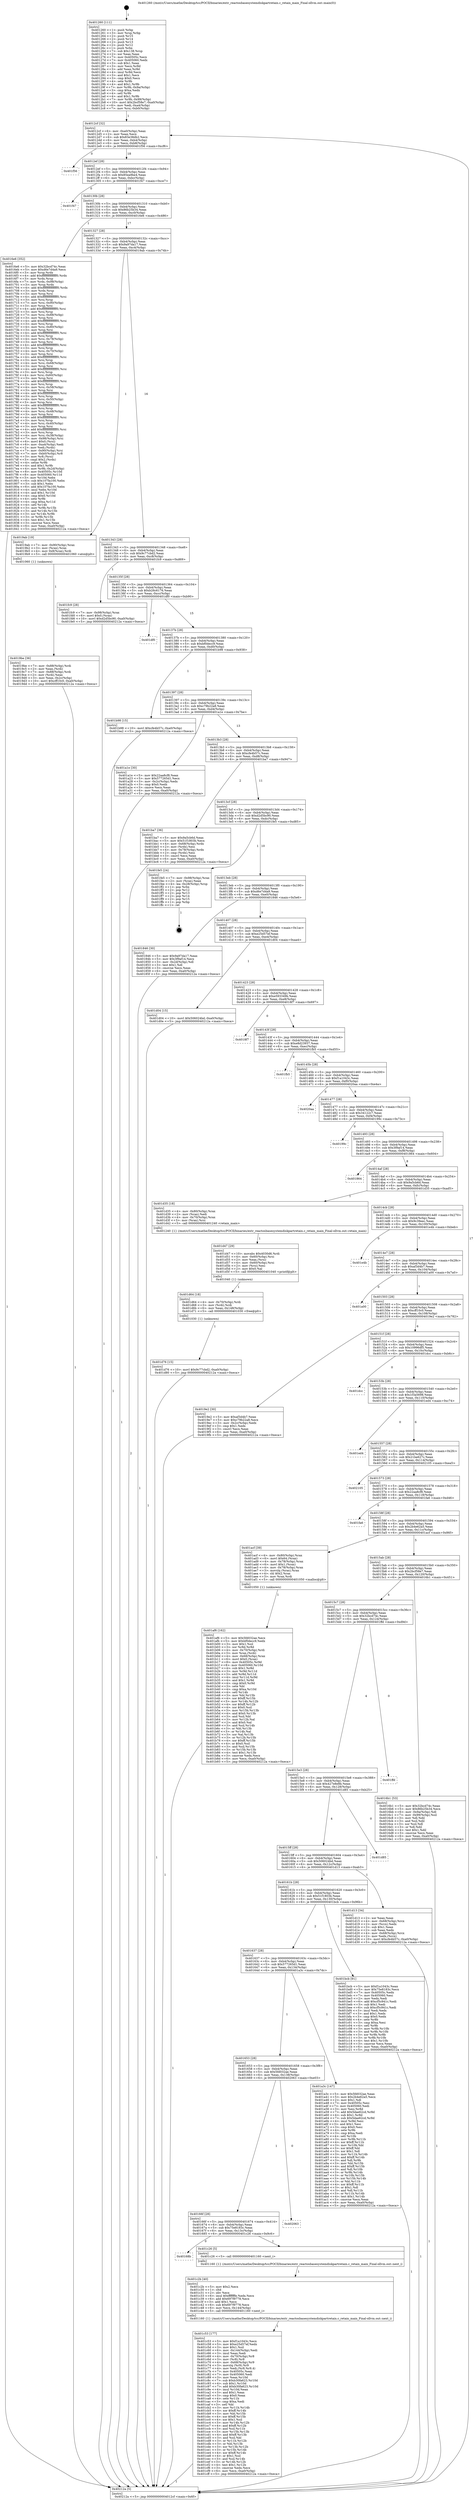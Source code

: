 digraph "0x401260" {
  label = "0x401260 (/mnt/c/Users/mathe/Desktop/tcc/POCII/binaries/extr_reactosbasesystemdiskpartretain.c_retain_main_Final-ollvm.out::main(0))"
  labelloc = "t"
  node[shape=record]

  Entry [label="",width=0.3,height=0.3,shape=circle,fillcolor=black,style=filled]
  "0x4012cf" [label="{
     0x4012cf [32]\l
     | [instrs]\l
     &nbsp;&nbsp;0x4012cf \<+6\>: mov -0xa0(%rbp),%eax\l
     &nbsp;&nbsp;0x4012d5 \<+2\>: mov %eax,%ecx\l
     &nbsp;&nbsp;0x4012d7 \<+6\>: sub $0x83e38db2,%ecx\l
     &nbsp;&nbsp;0x4012dd \<+6\>: mov %eax,-0xb4(%rbp)\l
     &nbsp;&nbsp;0x4012e3 \<+6\>: mov %ecx,-0xb8(%rbp)\l
     &nbsp;&nbsp;0x4012e9 \<+6\>: je 0000000000401f56 \<main+0xcf6\>\l
  }"]
  "0x401f56" [label="{
     0x401f56\l
  }", style=dashed]
  "0x4012ef" [label="{
     0x4012ef [28]\l
     | [instrs]\l
     &nbsp;&nbsp;0x4012ef \<+5\>: jmp 00000000004012f4 \<main+0x94\>\l
     &nbsp;&nbsp;0x4012f4 \<+6\>: mov -0xb4(%rbp),%eax\l
     &nbsp;&nbsp;0x4012fa \<+5\>: sub $0x85ea9be4,%eax\l
     &nbsp;&nbsp;0x4012ff \<+6\>: mov %eax,-0xbc(%rbp)\l
     &nbsp;&nbsp;0x401305 \<+6\>: je 0000000000401f47 \<main+0xce7\>\l
  }"]
  Exit [label="",width=0.3,height=0.3,shape=circle,fillcolor=black,style=filled,peripheries=2]
  "0x401f47" [label="{
     0x401f47\l
  }", style=dashed]
  "0x40130b" [label="{
     0x40130b [28]\l
     | [instrs]\l
     &nbsp;&nbsp;0x40130b \<+5\>: jmp 0000000000401310 \<main+0xb0\>\l
     &nbsp;&nbsp;0x401310 \<+6\>: mov -0xb4(%rbp),%eax\l
     &nbsp;&nbsp;0x401316 \<+5\>: sub $0x86b25b34,%eax\l
     &nbsp;&nbsp;0x40131b \<+6\>: mov %eax,-0xc0(%rbp)\l
     &nbsp;&nbsp;0x401321 \<+6\>: je 00000000004016e6 \<main+0x486\>\l
  }"]
  "0x401d76" [label="{
     0x401d76 [15]\l
     | [instrs]\l
     &nbsp;&nbsp;0x401d76 \<+10\>: movl $0x9c77cbd2,-0xa0(%rbp)\l
     &nbsp;&nbsp;0x401d80 \<+5\>: jmp 000000000040212a \<main+0xeca\>\l
  }"]
  "0x4016e6" [label="{
     0x4016e6 [352]\l
     | [instrs]\l
     &nbsp;&nbsp;0x4016e6 \<+5\>: mov $0x32bcd74c,%eax\l
     &nbsp;&nbsp;0x4016eb \<+5\>: mov $0xd6e7d4a9,%ecx\l
     &nbsp;&nbsp;0x4016f0 \<+3\>: mov %rsp,%rdx\l
     &nbsp;&nbsp;0x4016f3 \<+4\>: add $0xfffffffffffffff0,%rdx\l
     &nbsp;&nbsp;0x4016f7 \<+3\>: mov %rdx,%rsp\l
     &nbsp;&nbsp;0x4016fa \<+7\>: mov %rdx,-0x98(%rbp)\l
     &nbsp;&nbsp;0x401701 \<+3\>: mov %rsp,%rdx\l
     &nbsp;&nbsp;0x401704 \<+4\>: add $0xfffffffffffffff0,%rdx\l
     &nbsp;&nbsp;0x401708 \<+3\>: mov %rdx,%rsp\l
     &nbsp;&nbsp;0x40170b \<+3\>: mov %rsp,%rsi\l
     &nbsp;&nbsp;0x40170e \<+4\>: add $0xfffffffffffffff0,%rsi\l
     &nbsp;&nbsp;0x401712 \<+3\>: mov %rsi,%rsp\l
     &nbsp;&nbsp;0x401715 \<+7\>: mov %rsi,-0x90(%rbp)\l
     &nbsp;&nbsp;0x40171c \<+3\>: mov %rsp,%rsi\l
     &nbsp;&nbsp;0x40171f \<+4\>: add $0xfffffffffffffff0,%rsi\l
     &nbsp;&nbsp;0x401723 \<+3\>: mov %rsi,%rsp\l
     &nbsp;&nbsp;0x401726 \<+7\>: mov %rsi,-0x88(%rbp)\l
     &nbsp;&nbsp;0x40172d \<+3\>: mov %rsp,%rsi\l
     &nbsp;&nbsp;0x401730 \<+4\>: add $0xfffffffffffffff0,%rsi\l
     &nbsp;&nbsp;0x401734 \<+3\>: mov %rsi,%rsp\l
     &nbsp;&nbsp;0x401737 \<+4\>: mov %rsi,-0x80(%rbp)\l
     &nbsp;&nbsp;0x40173b \<+3\>: mov %rsp,%rsi\l
     &nbsp;&nbsp;0x40173e \<+4\>: add $0xfffffffffffffff0,%rsi\l
     &nbsp;&nbsp;0x401742 \<+3\>: mov %rsi,%rsp\l
     &nbsp;&nbsp;0x401745 \<+4\>: mov %rsi,-0x78(%rbp)\l
     &nbsp;&nbsp;0x401749 \<+3\>: mov %rsp,%rsi\l
     &nbsp;&nbsp;0x40174c \<+4\>: add $0xfffffffffffffff0,%rsi\l
     &nbsp;&nbsp;0x401750 \<+3\>: mov %rsi,%rsp\l
     &nbsp;&nbsp;0x401753 \<+4\>: mov %rsi,-0x70(%rbp)\l
     &nbsp;&nbsp;0x401757 \<+3\>: mov %rsp,%rsi\l
     &nbsp;&nbsp;0x40175a \<+4\>: add $0xfffffffffffffff0,%rsi\l
     &nbsp;&nbsp;0x40175e \<+3\>: mov %rsi,%rsp\l
     &nbsp;&nbsp;0x401761 \<+4\>: mov %rsi,-0x68(%rbp)\l
     &nbsp;&nbsp;0x401765 \<+3\>: mov %rsp,%rsi\l
     &nbsp;&nbsp;0x401768 \<+4\>: add $0xfffffffffffffff0,%rsi\l
     &nbsp;&nbsp;0x40176c \<+3\>: mov %rsi,%rsp\l
     &nbsp;&nbsp;0x40176f \<+4\>: mov %rsi,-0x60(%rbp)\l
     &nbsp;&nbsp;0x401773 \<+3\>: mov %rsp,%rsi\l
     &nbsp;&nbsp;0x401776 \<+4\>: add $0xfffffffffffffff0,%rsi\l
     &nbsp;&nbsp;0x40177a \<+3\>: mov %rsi,%rsp\l
     &nbsp;&nbsp;0x40177d \<+4\>: mov %rsi,-0x58(%rbp)\l
     &nbsp;&nbsp;0x401781 \<+3\>: mov %rsp,%rsi\l
     &nbsp;&nbsp;0x401784 \<+4\>: add $0xfffffffffffffff0,%rsi\l
     &nbsp;&nbsp;0x401788 \<+3\>: mov %rsi,%rsp\l
     &nbsp;&nbsp;0x40178b \<+4\>: mov %rsi,-0x50(%rbp)\l
     &nbsp;&nbsp;0x40178f \<+3\>: mov %rsp,%rsi\l
     &nbsp;&nbsp;0x401792 \<+4\>: add $0xfffffffffffffff0,%rsi\l
     &nbsp;&nbsp;0x401796 \<+3\>: mov %rsi,%rsp\l
     &nbsp;&nbsp;0x401799 \<+4\>: mov %rsi,-0x48(%rbp)\l
     &nbsp;&nbsp;0x40179d \<+3\>: mov %rsp,%rsi\l
     &nbsp;&nbsp;0x4017a0 \<+4\>: add $0xfffffffffffffff0,%rsi\l
     &nbsp;&nbsp;0x4017a4 \<+3\>: mov %rsi,%rsp\l
     &nbsp;&nbsp;0x4017a7 \<+4\>: mov %rsi,-0x40(%rbp)\l
     &nbsp;&nbsp;0x4017ab \<+3\>: mov %rsp,%rsi\l
     &nbsp;&nbsp;0x4017ae \<+4\>: add $0xfffffffffffffff0,%rsi\l
     &nbsp;&nbsp;0x4017b2 \<+3\>: mov %rsi,%rsp\l
     &nbsp;&nbsp;0x4017b5 \<+4\>: mov %rsi,-0x38(%rbp)\l
     &nbsp;&nbsp;0x4017b9 \<+7\>: mov -0x98(%rbp),%rsi\l
     &nbsp;&nbsp;0x4017c0 \<+6\>: movl $0x0,(%rsi)\l
     &nbsp;&nbsp;0x4017c6 \<+6\>: mov -0xa4(%rbp),%edi\l
     &nbsp;&nbsp;0x4017cc \<+2\>: mov %edi,(%rdx)\l
     &nbsp;&nbsp;0x4017ce \<+7\>: mov -0x90(%rbp),%rsi\l
     &nbsp;&nbsp;0x4017d5 \<+7\>: mov -0xb0(%rbp),%r8\l
     &nbsp;&nbsp;0x4017dc \<+3\>: mov %r8,(%rsi)\l
     &nbsp;&nbsp;0x4017df \<+3\>: cmpl $0x2,(%rdx)\l
     &nbsp;&nbsp;0x4017e2 \<+4\>: setne %r9b\l
     &nbsp;&nbsp;0x4017e6 \<+4\>: and $0x1,%r9b\l
     &nbsp;&nbsp;0x4017ea \<+4\>: mov %r9b,-0x2d(%rbp)\l
     &nbsp;&nbsp;0x4017ee \<+8\>: mov 0x40505c,%r10d\l
     &nbsp;&nbsp;0x4017f6 \<+8\>: mov 0x405060,%r11d\l
     &nbsp;&nbsp;0x4017fe \<+3\>: mov %r10d,%ebx\l
     &nbsp;&nbsp;0x401801 \<+6\>: sub $0x107fa100,%ebx\l
     &nbsp;&nbsp;0x401807 \<+3\>: sub $0x1,%ebx\l
     &nbsp;&nbsp;0x40180a \<+6\>: add $0x107fa100,%ebx\l
     &nbsp;&nbsp;0x401810 \<+4\>: imul %ebx,%r10d\l
     &nbsp;&nbsp;0x401814 \<+4\>: and $0x1,%r10d\l
     &nbsp;&nbsp;0x401818 \<+4\>: cmp $0x0,%r10d\l
     &nbsp;&nbsp;0x40181c \<+4\>: sete %r9b\l
     &nbsp;&nbsp;0x401820 \<+4\>: cmp $0xa,%r11d\l
     &nbsp;&nbsp;0x401824 \<+4\>: setl %r14b\l
     &nbsp;&nbsp;0x401828 \<+3\>: mov %r9b,%r15b\l
     &nbsp;&nbsp;0x40182b \<+3\>: and %r14b,%r15b\l
     &nbsp;&nbsp;0x40182e \<+3\>: xor %r14b,%r9b\l
     &nbsp;&nbsp;0x401831 \<+3\>: or %r9b,%r15b\l
     &nbsp;&nbsp;0x401834 \<+4\>: test $0x1,%r15b\l
     &nbsp;&nbsp;0x401838 \<+3\>: cmovne %ecx,%eax\l
     &nbsp;&nbsp;0x40183b \<+6\>: mov %eax,-0xa0(%rbp)\l
     &nbsp;&nbsp;0x401841 \<+5\>: jmp 000000000040212a \<main+0xeca\>\l
  }"]
  "0x401327" [label="{
     0x401327 [28]\l
     | [instrs]\l
     &nbsp;&nbsp;0x401327 \<+5\>: jmp 000000000040132c \<main+0xcc\>\l
     &nbsp;&nbsp;0x40132c \<+6\>: mov -0xb4(%rbp),%eax\l
     &nbsp;&nbsp;0x401332 \<+5\>: sub $0x9a97da17,%eax\l
     &nbsp;&nbsp;0x401337 \<+6\>: mov %eax,-0xc4(%rbp)\l
     &nbsp;&nbsp;0x40133d \<+6\>: je 00000000004019ab \<main+0x74b\>\l
  }"]
  "0x401d64" [label="{
     0x401d64 [18]\l
     | [instrs]\l
     &nbsp;&nbsp;0x401d64 \<+4\>: mov -0x70(%rbp),%rdi\l
     &nbsp;&nbsp;0x401d68 \<+3\>: mov (%rdi),%rdi\l
     &nbsp;&nbsp;0x401d6b \<+6\>: mov %eax,-0x148(%rbp)\l
     &nbsp;&nbsp;0x401d71 \<+5\>: call 0000000000401030 \<free@plt\>\l
     | [calls]\l
     &nbsp;&nbsp;0x401030 \{1\} (unknown)\l
  }"]
  "0x4019ab" [label="{
     0x4019ab [19]\l
     | [instrs]\l
     &nbsp;&nbsp;0x4019ab \<+7\>: mov -0x90(%rbp),%rax\l
     &nbsp;&nbsp;0x4019b2 \<+3\>: mov (%rax),%rax\l
     &nbsp;&nbsp;0x4019b5 \<+4\>: mov 0x8(%rax),%rdi\l
     &nbsp;&nbsp;0x4019b9 \<+5\>: call 0000000000401060 \<atoi@plt\>\l
     | [calls]\l
     &nbsp;&nbsp;0x401060 \{1\} (unknown)\l
  }"]
  "0x401343" [label="{
     0x401343 [28]\l
     | [instrs]\l
     &nbsp;&nbsp;0x401343 \<+5\>: jmp 0000000000401348 \<main+0xe8\>\l
     &nbsp;&nbsp;0x401348 \<+6\>: mov -0xb4(%rbp),%eax\l
     &nbsp;&nbsp;0x40134e \<+5\>: sub $0x9c77cbd2,%eax\l
     &nbsp;&nbsp;0x401353 \<+6\>: mov %eax,-0xc8(%rbp)\l
     &nbsp;&nbsp;0x401359 \<+6\>: je 0000000000401fc9 \<main+0xd69\>\l
  }"]
  "0x401d47" [label="{
     0x401d47 [29]\l
     | [instrs]\l
     &nbsp;&nbsp;0x401d47 \<+10\>: movabs $0x4030d6,%rdi\l
     &nbsp;&nbsp;0x401d51 \<+4\>: mov -0x60(%rbp),%rsi\l
     &nbsp;&nbsp;0x401d55 \<+2\>: mov %eax,(%rsi)\l
     &nbsp;&nbsp;0x401d57 \<+4\>: mov -0x60(%rbp),%rsi\l
     &nbsp;&nbsp;0x401d5b \<+2\>: mov (%rsi),%esi\l
     &nbsp;&nbsp;0x401d5d \<+2\>: mov $0x0,%al\l
     &nbsp;&nbsp;0x401d5f \<+5\>: call 0000000000401040 \<printf@plt\>\l
     | [calls]\l
     &nbsp;&nbsp;0x401040 \{1\} (unknown)\l
  }"]
  "0x401fc9" [label="{
     0x401fc9 [28]\l
     | [instrs]\l
     &nbsp;&nbsp;0x401fc9 \<+7\>: mov -0x98(%rbp),%rax\l
     &nbsp;&nbsp;0x401fd0 \<+6\>: movl $0x0,(%rax)\l
     &nbsp;&nbsp;0x401fd6 \<+10\>: movl $0xd2d5bc90,-0xa0(%rbp)\l
     &nbsp;&nbsp;0x401fe0 \<+5\>: jmp 000000000040212a \<main+0xeca\>\l
  }"]
  "0x40135f" [label="{
     0x40135f [28]\l
     | [instrs]\l
     &nbsp;&nbsp;0x40135f \<+5\>: jmp 0000000000401364 \<main+0x104\>\l
     &nbsp;&nbsp;0x401364 \<+6\>: mov -0xb4(%rbp),%eax\l
     &nbsp;&nbsp;0x40136a \<+5\>: sub $0xb26c6176,%eax\l
     &nbsp;&nbsp;0x40136f \<+6\>: mov %eax,-0xcc(%rbp)\l
     &nbsp;&nbsp;0x401375 \<+6\>: je 0000000000401df0 \<main+0xb90\>\l
  }"]
  "0x401c53" [label="{
     0x401c53 [177]\l
     | [instrs]\l
     &nbsp;&nbsp;0x401c53 \<+5\>: mov $0xf1a1043c,%ecx\l
     &nbsp;&nbsp;0x401c58 \<+5\>: mov $0xe25d57ef,%edx\l
     &nbsp;&nbsp;0x401c5d \<+3\>: mov $0x1,%sil\l
     &nbsp;&nbsp;0x401c60 \<+6\>: mov -0x144(%rbp),%edi\l
     &nbsp;&nbsp;0x401c66 \<+3\>: imul %eax,%edi\l
     &nbsp;&nbsp;0x401c69 \<+4\>: mov -0x70(%rbp),%r8\l
     &nbsp;&nbsp;0x401c6d \<+3\>: mov (%r8),%r8\l
     &nbsp;&nbsp;0x401c70 \<+4\>: mov -0x68(%rbp),%r9\l
     &nbsp;&nbsp;0x401c74 \<+3\>: movslq (%r9),%r9\l
     &nbsp;&nbsp;0x401c77 \<+4\>: mov %edi,(%r8,%r9,4)\l
     &nbsp;&nbsp;0x401c7b \<+7\>: mov 0x40505c,%eax\l
     &nbsp;&nbsp;0x401c82 \<+7\>: mov 0x405060,%edi\l
     &nbsp;&nbsp;0x401c89 \<+3\>: mov %eax,%r10d\l
     &nbsp;&nbsp;0x401c8c \<+7\>: sub $0xb30fa623,%r10d\l
     &nbsp;&nbsp;0x401c93 \<+4\>: sub $0x1,%r10d\l
     &nbsp;&nbsp;0x401c97 \<+7\>: add $0xb30fa623,%r10d\l
     &nbsp;&nbsp;0x401c9e \<+4\>: imul %r10d,%eax\l
     &nbsp;&nbsp;0x401ca2 \<+3\>: and $0x1,%eax\l
     &nbsp;&nbsp;0x401ca5 \<+3\>: cmp $0x0,%eax\l
     &nbsp;&nbsp;0x401ca8 \<+4\>: sete %r11b\l
     &nbsp;&nbsp;0x401cac \<+3\>: cmp $0xa,%edi\l
     &nbsp;&nbsp;0x401caf \<+3\>: setl %bl\l
     &nbsp;&nbsp;0x401cb2 \<+3\>: mov %r11b,%r14b\l
     &nbsp;&nbsp;0x401cb5 \<+4\>: xor $0xff,%r14b\l
     &nbsp;&nbsp;0x401cb9 \<+3\>: mov %bl,%r15b\l
     &nbsp;&nbsp;0x401cbc \<+4\>: xor $0xff,%r15b\l
     &nbsp;&nbsp;0x401cc0 \<+4\>: xor $0x1,%sil\l
     &nbsp;&nbsp;0x401cc4 \<+3\>: mov %r14b,%r12b\l
     &nbsp;&nbsp;0x401cc7 \<+4\>: and $0xff,%r12b\l
     &nbsp;&nbsp;0x401ccb \<+3\>: and %sil,%r11b\l
     &nbsp;&nbsp;0x401cce \<+3\>: mov %r15b,%r13b\l
     &nbsp;&nbsp;0x401cd1 \<+4\>: and $0xff,%r13b\l
     &nbsp;&nbsp;0x401cd5 \<+3\>: and %sil,%bl\l
     &nbsp;&nbsp;0x401cd8 \<+3\>: or %r11b,%r12b\l
     &nbsp;&nbsp;0x401cdb \<+3\>: or %bl,%r13b\l
     &nbsp;&nbsp;0x401cde \<+3\>: xor %r13b,%r12b\l
     &nbsp;&nbsp;0x401ce1 \<+3\>: or %r15b,%r14b\l
     &nbsp;&nbsp;0x401ce4 \<+4\>: xor $0xff,%r14b\l
     &nbsp;&nbsp;0x401ce8 \<+4\>: or $0x1,%sil\l
     &nbsp;&nbsp;0x401cec \<+3\>: and %sil,%r14b\l
     &nbsp;&nbsp;0x401cef \<+3\>: or %r14b,%r12b\l
     &nbsp;&nbsp;0x401cf2 \<+4\>: test $0x1,%r12b\l
     &nbsp;&nbsp;0x401cf6 \<+3\>: cmovne %edx,%ecx\l
     &nbsp;&nbsp;0x401cf9 \<+6\>: mov %ecx,-0xa0(%rbp)\l
     &nbsp;&nbsp;0x401cff \<+5\>: jmp 000000000040212a \<main+0xeca\>\l
  }"]
  "0x401df0" [label="{
     0x401df0\l
  }", style=dashed]
  "0x40137b" [label="{
     0x40137b [28]\l
     | [instrs]\l
     &nbsp;&nbsp;0x40137b \<+5\>: jmp 0000000000401380 \<main+0x120\>\l
     &nbsp;&nbsp;0x401380 \<+6\>: mov -0xb4(%rbp),%eax\l
     &nbsp;&nbsp;0x401386 \<+5\>: sub $0xbf0decc9,%eax\l
     &nbsp;&nbsp;0x40138b \<+6\>: mov %eax,-0xd0(%rbp)\l
     &nbsp;&nbsp;0x401391 \<+6\>: je 0000000000401b98 \<main+0x938\>\l
  }"]
  "0x401c2b" [label="{
     0x401c2b [40]\l
     | [instrs]\l
     &nbsp;&nbsp;0x401c2b \<+5\>: mov $0x2,%ecx\l
     &nbsp;&nbsp;0x401c30 \<+1\>: cltd\l
     &nbsp;&nbsp;0x401c31 \<+2\>: idiv %ecx\l
     &nbsp;&nbsp;0x401c33 \<+6\>: imul $0xfffffffe,%edx,%ecx\l
     &nbsp;&nbsp;0x401c39 \<+6\>: add $0x697f9778,%ecx\l
     &nbsp;&nbsp;0x401c3f \<+3\>: add $0x1,%ecx\l
     &nbsp;&nbsp;0x401c42 \<+6\>: sub $0x697f9778,%ecx\l
     &nbsp;&nbsp;0x401c48 \<+6\>: mov %ecx,-0x144(%rbp)\l
     &nbsp;&nbsp;0x401c4e \<+5\>: call 0000000000401160 \<next_i\>\l
     | [calls]\l
     &nbsp;&nbsp;0x401160 \{1\} (/mnt/c/Users/mathe/Desktop/tcc/POCII/binaries/extr_reactosbasesystemdiskpartretain.c_retain_main_Final-ollvm.out::next_i)\l
  }"]
  "0x401b98" [label="{
     0x401b98 [15]\l
     | [instrs]\l
     &nbsp;&nbsp;0x401b98 \<+10\>: movl $0xcfe4b57c,-0xa0(%rbp)\l
     &nbsp;&nbsp;0x401ba2 \<+5\>: jmp 000000000040212a \<main+0xeca\>\l
  }"]
  "0x401397" [label="{
     0x401397 [28]\l
     | [instrs]\l
     &nbsp;&nbsp;0x401397 \<+5\>: jmp 000000000040139c \<main+0x13c\>\l
     &nbsp;&nbsp;0x40139c \<+6\>: mov -0xb4(%rbp),%eax\l
     &nbsp;&nbsp;0x4013a2 \<+5\>: sub $0xc79b22a8,%eax\l
     &nbsp;&nbsp;0x4013a7 \<+6\>: mov %eax,-0xd4(%rbp)\l
     &nbsp;&nbsp;0x4013ad \<+6\>: je 0000000000401a1e \<main+0x7be\>\l
  }"]
  "0x40168b" [label="{
     0x40168b\l
  }", style=dashed]
  "0x401a1e" [label="{
     0x401a1e [30]\l
     | [instrs]\l
     &nbsp;&nbsp;0x401a1e \<+5\>: mov $0x22aa8cf8,%eax\l
     &nbsp;&nbsp;0x401a23 \<+5\>: mov $0x577265d1,%ecx\l
     &nbsp;&nbsp;0x401a28 \<+3\>: mov -0x2c(%rbp),%edx\l
     &nbsp;&nbsp;0x401a2b \<+3\>: cmp $0x0,%edx\l
     &nbsp;&nbsp;0x401a2e \<+3\>: cmove %ecx,%eax\l
     &nbsp;&nbsp;0x401a31 \<+6\>: mov %eax,-0xa0(%rbp)\l
     &nbsp;&nbsp;0x401a37 \<+5\>: jmp 000000000040212a \<main+0xeca\>\l
  }"]
  "0x4013b3" [label="{
     0x4013b3 [28]\l
     | [instrs]\l
     &nbsp;&nbsp;0x4013b3 \<+5\>: jmp 00000000004013b8 \<main+0x158\>\l
     &nbsp;&nbsp;0x4013b8 \<+6\>: mov -0xb4(%rbp),%eax\l
     &nbsp;&nbsp;0x4013be \<+5\>: sub $0xcfe4b57c,%eax\l
     &nbsp;&nbsp;0x4013c3 \<+6\>: mov %eax,-0xd8(%rbp)\l
     &nbsp;&nbsp;0x4013c9 \<+6\>: je 0000000000401ba7 \<main+0x947\>\l
  }"]
  "0x401c26" [label="{
     0x401c26 [5]\l
     | [instrs]\l
     &nbsp;&nbsp;0x401c26 \<+5\>: call 0000000000401160 \<next_i\>\l
     | [calls]\l
     &nbsp;&nbsp;0x401160 \{1\} (/mnt/c/Users/mathe/Desktop/tcc/POCII/binaries/extr_reactosbasesystemdiskpartretain.c_retain_main_Final-ollvm.out::next_i)\l
  }"]
  "0x401ba7" [label="{
     0x401ba7 [36]\l
     | [instrs]\l
     &nbsp;&nbsp;0x401ba7 \<+5\>: mov $0x9a5cb6d,%eax\l
     &nbsp;&nbsp;0x401bac \<+5\>: mov $0x51f1803b,%ecx\l
     &nbsp;&nbsp;0x401bb1 \<+4\>: mov -0x68(%rbp),%rdx\l
     &nbsp;&nbsp;0x401bb5 \<+2\>: mov (%rdx),%esi\l
     &nbsp;&nbsp;0x401bb7 \<+4\>: mov -0x78(%rbp),%rdx\l
     &nbsp;&nbsp;0x401bbb \<+2\>: cmp (%rdx),%esi\l
     &nbsp;&nbsp;0x401bbd \<+3\>: cmovl %ecx,%eax\l
     &nbsp;&nbsp;0x401bc0 \<+6\>: mov %eax,-0xa0(%rbp)\l
     &nbsp;&nbsp;0x401bc6 \<+5\>: jmp 000000000040212a \<main+0xeca\>\l
  }"]
  "0x4013cf" [label="{
     0x4013cf [28]\l
     | [instrs]\l
     &nbsp;&nbsp;0x4013cf \<+5\>: jmp 00000000004013d4 \<main+0x174\>\l
     &nbsp;&nbsp;0x4013d4 \<+6\>: mov -0xb4(%rbp),%eax\l
     &nbsp;&nbsp;0x4013da \<+5\>: sub $0xd2d5bc90,%eax\l
     &nbsp;&nbsp;0x4013df \<+6\>: mov %eax,-0xdc(%rbp)\l
     &nbsp;&nbsp;0x4013e5 \<+6\>: je 0000000000401fe5 \<main+0xd85\>\l
  }"]
  "0x40166f" [label="{
     0x40166f [28]\l
     | [instrs]\l
     &nbsp;&nbsp;0x40166f \<+5\>: jmp 0000000000401674 \<main+0x414\>\l
     &nbsp;&nbsp;0x401674 \<+6\>: mov -0xb4(%rbp),%eax\l
     &nbsp;&nbsp;0x40167a \<+5\>: sub $0x75e8183c,%eax\l
     &nbsp;&nbsp;0x40167f \<+6\>: mov %eax,-0x13c(%rbp)\l
     &nbsp;&nbsp;0x401685 \<+6\>: je 0000000000401c26 \<main+0x9c6\>\l
  }"]
  "0x401fe5" [label="{
     0x401fe5 [24]\l
     | [instrs]\l
     &nbsp;&nbsp;0x401fe5 \<+7\>: mov -0x98(%rbp),%rax\l
     &nbsp;&nbsp;0x401fec \<+2\>: mov (%rax),%eax\l
     &nbsp;&nbsp;0x401fee \<+4\>: lea -0x28(%rbp),%rsp\l
     &nbsp;&nbsp;0x401ff2 \<+1\>: pop %rbx\l
     &nbsp;&nbsp;0x401ff3 \<+2\>: pop %r12\l
     &nbsp;&nbsp;0x401ff5 \<+2\>: pop %r13\l
     &nbsp;&nbsp;0x401ff7 \<+2\>: pop %r14\l
     &nbsp;&nbsp;0x401ff9 \<+2\>: pop %r15\l
     &nbsp;&nbsp;0x401ffb \<+1\>: pop %rbp\l
     &nbsp;&nbsp;0x401ffc \<+1\>: ret\l
  }"]
  "0x4013eb" [label="{
     0x4013eb [28]\l
     | [instrs]\l
     &nbsp;&nbsp;0x4013eb \<+5\>: jmp 00000000004013f0 \<main+0x190\>\l
     &nbsp;&nbsp;0x4013f0 \<+6\>: mov -0xb4(%rbp),%eax\l
     &nbsp;&nbsp;0x4013f6 \<+5\>: sub $0xd6e7d4a9,%eax\l
     &nbsp;&nbsp;0x4013fb \<+6\>: mov %eax,-0xe0(%rbp)\l
     &nbsp;&nbsp;0x401401 \<+6\>: je 0000000000401846 \<main+0x5e6\>\l
  }"]
  "0x402063" [label="{
     0x402063\l
  }", style=dashed]
  "0x401846" [label="{
     0x401846 [30]\l
     | [instrs]\l
     &nbsp;&nbsp;0x401846 \<+5\>: mov $0x9a97da17,%eax\l
     &nbsp;&nbsp;0x40184b \<+5\>: mov $0x3f9af14,%ecx\l
     &nbsp;&nbsp;0x401850 \<+3\>: mov -0x2d(%rbp),%dl\l
     &nbsp;&nbsp;0x401853 \<+3\>: test $0x1,%dl\l
     &nbsp;&nbsp;0x401856 \<+3\>: cmovne %ecx,%eax\l
     &nbsp;&nbsp;0x401859 \<+6\>: mov %eax,-0xa0(%rbp)\l
     &nbsp;&nbsp;0x40185f \<+5\>: jmp 000000000040212a \<main+0xeca\>\l
  }"]
  "0x401407" [label="{
     0x401407 [28]\l
     | [instrs]\l
     &nbsp;&nbsp;0x401407 \<+5\>: jmp 000000000040140c \<main+0x1ac\>\l
     &nbsp;&nbsp;0x40140c \<+6\>: mov -0xb4(%rbp),%eax\l
     &nbsp;&nbsp;0x401412 \<+5\>: sub $0xe25d57ef,%eax\l
     &nbsp;&nbsp;0x401417 \<+6\>: mov %eax,-0xe4(%rbp)\l
     &nbsp;&nbsp;0x40141d \<+6\>: je 0000000000401d04 \<main+0xaa4\>\l
  }"]
  "0x401af6" [label="{
     0x401af6 [162]\l
     | [instrs]\l
     &nbsp;&nbsp;0x401af6 \<+5\>: mov $0x5fd032ae,%ecx\l
     &nbsp;&nbsp;0x401afb \<+5\>: mov $0xbf0decc9,%edx\l
     &nbsp;&nbsp;0x401b00 \<+3\>: mov $0x1,%sil\l
     &nbsp;&nbsp;0x401b03 \<+3\>: xor %r8d,%r8d\l
     &nbsp;&nbsp;0x401b06 \<+4\>: mov -0x70(%rbp),%rdi\l
     &nbsp;&nbsp;0x401b0a \<+3\>: mov %rax,(%rdi)\l
     &nbsp;&nbsp;0x401b0d \<+4\>: mov -0x68(%rbp),%rax\l
     &nbsp;&nbsp;0x401b11 \<+6\>: movl $0x0,(%rax)\l
     &nbsp;&nbsp;0x401b17 \<+8\>: mov 0x40505c,%r9d\l
     &nbsp;&nbsp;0x401b1f \<+8\>: mov 0x405060,%r10d\l
     &nbsp;&nbsp;0x401b27 \<+4\>: sub $0x1,%r8d\l
     &nbsp;&nbsp;0x401b2b \<+3\>: mov %r9d,%r11d\l
     &nbsp;&nbsp;0x401b2e \<+3\>: add %r8d,%r11d\l
     &nbsp;&nbsp;0x401b31 \<+4\>: imul %r11d,%r9d\l
     &nbsp;&nbsp;0x401b35 \<+4\>: and $0x1,%r9d\l
     &nbsp;&nbsp;0x401b39 \<+4\>: cmp $0x0,%r9d\l
     &nbsp;&nbsp;0x401b3d \<+3\>: sete %bl\l
     &nbsp;&nbsp;0x401b40 \<+4\>: cmp $0xa,%r10d\l
     &nbsp;&nbsp;0x401b44 \<+4\>: setl %r14b\l
     &nbsp;&nbsp;0x401b48 \<+3\>: mov %bl,%r15b\l
     &nbsp;&nbsp;0x401b4b \<+4\>: xor $0xff,%r15b\l
     &nbsp;&nbsp;0x401b4f \<+3\>: mov %r14b,%r12b\l
     &nbsp;&nbsp;0x401b52 \<+4\>: xor $0xff,%r12b\l
     &nbsp;&nbsp;0x401b56 \<+4\>: xor $0x0,%sil\l
     &nbsp;&nbsp;0x401b5a \<+3\>: mov %r15b,%r13b\l
     &nbsp;&nbsp;0x401b5d \<+4\>: and $0x0,%r13b\l
     &nbsp;&nbsp;0x401b61 \<+3\>: and %sil,%bl\l
     &nbsp;&nbsp;0x401b64 \<+3\>: mov %r12b,%al\l
     &nbsp;&nbsp;0x401b67 \<+2\>: and $0x0,%al\l
     &nbsp;&nbsp;0x401b69 \<+3\>: and %sil,%r14b\l
     &nbsp;&nbsp;0x401b6c \<+3\>: or %bl,%r13b\l
     &nbsp;&nbsp;0x401b6f \<+3\>: or %r14b,%al\l
     &nbsp;&nbsp;0x401b72 \<+3\>: xor %al,%r13b\l
     &nbsp;&nbsp;0x401b75 \<+3\>: or %r12b,%r15b\l
     &nbsp;&nbsp;0x401b78 \<+4\>: xor $0xff,%r15b\l
     &nbsp;&nbsp;0x401b7c \<+4\>: or $0x0,%sil\l
     &nbsp;&nbsp;0x401b80 \<+3\>: and %sil,%r15b\l
     &nbsp;&nbsp;0x401b83 \<+3\>: or %r15b,%r13b\l
     &nbsp;&nbsp;0x401b86 \<+4\>: test $0x1,%r13b\l
     &nbsp;&nbsp;0x401b8a \<+3\>: cmovne %edx,%ecx\l
     &nbsp;&nbsp;0x401b8d \<+6\>: mov %ecx,-0xa0(%rbp)\l
     &nbsp;&nbsp;0x401b93 \<+5\>: jmp 000000000040212a \<main+0xeca\>\l
  }"]
  "0x401d04" [label="{
     0x401d04 [15]\l
     | [instrs]\l
     &nbsp;&nbsp;0x401d04 \<+10\>: movl $0x506024bd,-0xa0(%rbp)\l
     &nbsp;&nbsp;0x401d0e \<+5\>: jmp 000000000040212a \<main+0xeca\>\l
  }"]
  "0x401423" [label="{
     0x401423 [28]\l
     | [instrs]\l
     &nbsp;&nbsp;0x401423 \<+5\>: jmp 0000000000401428 \<main+0x1c8\>\l
     &nbsp;&nbsp;0x401428 \<+6\>: mov -0xb4(%rbp),%eax\l
     &nbsp;&nbsp;0x40142e \<+5\>: sub $0xe593349b,%eax\l
     &nbsp;&nbsp;0x401433 \<+6\>: mov %eax,-0xe8(%rbp)\l
     &nbsp;&nbsp;0x401439 \<+6\>: je 00000000004018f7 \<main+0x697\>\l
  }"]
  "0x401653" [label="{
     0x401653 [28]\l
     | [instrs]\l
     &nbsp;&nbsp;0x401653 \<+5\>: jmp 0000000000401658 \<main+0x3f8\>\l
     &nbsp;&nbsp;0x401658 \<+6\>: mov -0xb4(%rbp),%eax\l
     &nbsp;&nbsp;0x40165e \<+5\>: sub $0x5fd032ae,%eax\l
     &nbsp;&nbsp;0x401663 \<+6\>: mov %eax,-0x138(%rbp)\l
     &nbsp;&nbsp;0x401669 \<+6\>: je 0000000000402063 \<main+0xe03\>\l
  }"]
  "0x4018f7" [label="{
     0x4018f7\l
  }", style=dashed]
  "0x40143f" [label="{
     0x40143f [28]\l
     | [instrs]\l
     &nbsp;&nbsp;0x40143f \<+5\>: jmp 0000000000401444 \<main+0x1e4\>\l
     &nbsp;&nbsp;0x401444 \<+6\>: mov -0xb4(%rbp),%eax\l
     &nbsp;&nbsp;0x40144a \<+5\>: sub $0xe8d23937,%eax\l
     &nbsp;&nbsp;0x40144f \<+6\>: mov %eax,-0xec(%rbp)\l
     &nbsp;&nbsp;0x401455 \<+6\>: je 0000000000401fb5 \<main+0xd55\>\l
  }"]
  "0x401a3c" [label="{
     0x401a3c [147]\l
     | [instrs]\l
     &nbsp;&nbsp;0x401a3c \<+5\>: mov $0x5fd032ae,%eax\l
     &nbsp;&nbsp;0x401a41 \<+5\>: mov $0x2b4e62a5,%ecx\l
     &nbsp;&nbsp;0x401a46 \<+2\>: mov $0x1,%dl\l
     &nbsp;&nbsp;0x401a48 \<+7\>: mov 0x40505c,%esi\l
     &nbsp;&nbsp;0x401a4f \<+7\>: mov 0x405060,%edi\l
     &nbsp;&nbsp;0x401a56 \<+3\>: mov %esi,%r8d\l
     &nbsp;&nbsp;0x401a59 \<+7\>: add $0x5dae62cd,%r8d\l
     &nbsp;&nbsp;0x401a60 \<+4\>: sub $0x1,%r8d\l
     &nbsp;&nbsp;0x401a64 \<+7\>: sub $0x5dae62cd,%r8d\l
     &nbsp;&nbsp;0x401a6b \<+4\>: imul %r8d,%esi\l
     &nbsp;&nbsp;0x401a6f \<+3\>: and $0x1,%esi\l
     &nbsp;&nbsp;0x401a72 \<+3\>: cmp $0x0,%esi\l
     &nbsp;&nbsp;0x401a75 \<+4\>: sete %r9b\l
     &nbsp;&nbsp;0x401a79 \<+3\>: cmp $0xa,%edi\l
     &nbsp;&nbsp;0x401a7c \<+4\>: setl %r10b\l
     &nbsp;&nbsp;0x401a80 \<+3\>: mov %r9b,%r11b\l
     &nbsp;&nbsp;0x401a83 \<+4\>: xor $0xff,%r11b\l
     &nbsp;&nbsp;0x401a87 \<+3\>: mov %r10b,%bl\l
     &nbsp;&nbsp;0x401a8a \<+3\>: xor $0xff,%bl\l
     &nbsp;&nbsp;0x401a8d \<+3\>: xor $0x1,%dl\l
     &nbsp;&nbsp;0x401a90 \<+3\>: mov %r11b,%r14b\l
     &nbsp;&nbsp;0x401a93 \<+4\>: and $0xff,%r14b\l
     &nbsp;&nbsp;0x401a97 \<+3\>: and %dl,%r9b\l
     &nbsp;&nbsp;0x401a9a \<+3\>: mov %bl,%r15b\l
     &nbsp;&nbsp;0x401a9d \<+4\>: and $0xff,%r15b\l
     &nbsp;&nbsp;0x401aa1 \<+3\>: and %dl,%r10b\l
     &nbsp;&nbsp;0x401aa4 \<+3\>: or %r9b,%r14b\l
     &nbsp;&nbsp;0x401aa7 \<+3\>: or %r10b,%r15b\l
     &nbsp;&nbsp;0x401aaa \<+3\>: xor %r15b,%r14b\l
     &nbsp;&nbsp;0x401aad \<+3\>: or %bl,%r11b\l
     &nbsp;&nbsp;0x401ab0 \<+4\>: xor $0xff,%r11b\l
     &nbsp;&nbsp;0x401ab4 \<+3\>: or $0x1,%dl\l
     &nbsp;&nbsp;0x401ab7 \<+3\>: and %dl,%r11b\l
     &nbsp;&nbsp;0x401aba \<+3\>: or %r11b,%r14b\l
     &nbsp;&nbsp;0x401abd \<+4\>: test $0x1,%r14b\l
     &nbsp;&nbsp;0x401ac1 \<+3\>: cmovne %ecx,%eax\l
     &nbsp;&nbsp;0x401ac4 \<+6\>: mov %eax,-0xa0(%rbp)\l
     &nbsp;&nbsp;0x401aca \<+5\>: jmp 000000000040212a \<main+0xeca\>\l
  }"]
  "0x401fb5" [label="{
     0x401fb5\l
  }", style=dashed]
  "0x40145b" [label="{
     0x40145b [28]\l
     | [instrs]\l
     &nbsp;&nbsp;0x40145b \<+5\>: jmp 0000000000401460 \<main+0x200\>\l
     &nbsp;&nbsp;0x401460 \<+6\>: mov -0xb4(%rbp),%eax\l
     &nbsp;&nbsp;0x401466 \<+5\>: sub $0xf1a1043c,%eax\l
     &nbsp;&nbsp;0x40146b \<+6\>: mov %eax,-0xf0(%rbp)\l
     &nbsp;&nbsp;0x401471 \<+6\>: je 00000000004020aa \<main+0xe4a\>\l
  }"]
  "0x401637" [label="{
     0x401637 [28]\l
     | [instrs]\l
     &nbsp;&nbsp;0x401637 \<+5\>: jmp 000000000040163c \<main+0x3dc\>\l
     &nbsp;&nbsp;0x40163c \<+6\>: mov -0xb4(%rbp),%eax\l
     &nbsp;&nbsp;0x401642 \<+5\>: sub $0x577265d1,%eax\l
     &nbsp;&nbsp;0x401647 \<+6\>: mov %eax,-0x134(%rbp)\l
     &nbsp;&nbsp;0x40164d \<+6\>: je 0000000000401a3c \<main+0x7dc\>\l
  }"]
  "0x4020aa" [label="{
     0x4020aa\l
  }", style=dashed]
  "0x401477" [label="{
     0x401477 [28]\l
     | [instrs]\l
     &nbsp;&nbsp;0x401477 \<+5\>: jmp 000000000040147c \<main+0x21c\>\l
     &nbsp;&nbsp;0x40147c \<+6\>: mov -0xb4(%rbp),%eax\l
     &nbsp;&nbsp;0x401482 \<+5\>: sub $0x34122c7,%eax\l
     &nbsp;&nbsp;0x401487 \<+6\>: mov %eax,-0xf4(%rbp)\l
     &nbsp;&nbsp;0x40148d \<+6\>: je 000000000040199c \<main+0x73c\>\l
  }"]
  "0x401bcb" [label="{
     0x401bcb [91]\l
     | [instrs]\l
     &nbsp;&nbsp;0x401bcb \<+5\>: mov $0xf1a1043c,%eax\l
     &nbsp;&nbsp;0x401bd0 \<+5\>: mov $0x75e8183c,%ecx\l
     &nbsp;&nbsp;0x401bd5 \<+7\>: mov 0x40505c,%edx\l
     &nbsp;&nbsp;0x401bdc \<+7\>: mov 0x405060,%esi\l
     &nbsp;&nbsp;0x401be3 \<+2\>: mov %edx,%edi\l
     &nbsp;&nbsp;0x401be5 \<+6\>: add $0xcf5c941c,%edi\l
     &nbsp;&nbsp;0x401beb \<+3\>: sub $0x1,%edi\l
     &nbsp;&nbsp;0x401bee \<+6\>: sub $0xcf5c941c,%edi\l
     &nbsp;&nbsp;0x401bf4 \<+3\>: imul %edi,%edx\l
     &nbsp;&nbsp;0x401bf7 \<+3\>: and $0x1,%edx\l
     &nbsp;&nbsp;0x401bfa \<+3\>: cmp $0x0,%edx\l
     &nbsp;&nbsp;0x401bfd \<+4\>: sete %r8b\l
     &nbsp;&nbsp;0x401c01 \<+3\>: cmp $0xa,%esi\l
     &nbsp;&nbsp;0x401c04 \<+4\>: setl %r9b\l
     &nbsp;&nbsp;0x401c08 \<+3\>: mov %r8b,%r10b\l
     &nbsp;&nbsp;0x401c0b \<+3\>: and %r9b,%r10b\l
     &nbsp;&nbsp;0x401c0e \<+3\>: xor %r9b,%r8b\l
     &nbsp;&nbsp;0x401c11 \<+3\>: or %r8b,%r10b\l
     &nbsp;&nbsp;0x401c14 \<+4\>: test $0x1,%r10b\l
     &nbsp;&nbsp;0x401c18 \<+3\>: cmovne %ecx,%eax\l
     &nbsp;&nbsp;0x401c1b \<+6\>: mov %eax,-0xa0(%rbp)\l
     &nbsp;&nbsp;0x401c21 \<+5\>: jmp 000000000040212a \<main+0xeca\>\l
  }"]
  "0x40199c" [label="{
     0x40199c\l
  }", style=dashed]
  "0x401493" [label="{
     0x401493 [28]\l
     | [instrs]\l
     &nbsp;&nbsp;0x401493 \<+5\>: jmp 0000000000401498 \<main+0x238\>\l
     &nbsp;&nbsp;0x401498 \<+6\>: mov -0xb4(%rbp),%eax\l
     &nbsp;&nbsp;0x40149e \<+5\>: sub $0x3f9af14,%eax\l
     &nbsp;&nbsp;0x4014a3 \<+6\>: mov %eax,-0xf8(%rbp)\l
     &nbsp;&nbsp;0x4014a9 \<+6\>: je 0000000000401864 \<main+0x604\>\l
  }"]
  "0x40161b" [label="{
     0x40161b [28]\l
     | [instrs]\l
     &nbsp;&nbsp;0x40161b \<+5\>: jmp 0000000000401620 \<main+0x3c0\>\l
     &nbsp;&nbsp;0x401620 \<+6\>: mov -0xb4(%rbp),%eax\l
     &nbsp;&nbsp;0x401626 \<+5\>: sub $0x51f1803b,%eax\l
     &nbsp;&nbsp;0x40162b \<+6\>: mov %eax,-0x130(%rbp)\l
     &nbsp;&nbsp;0x401631 \<+6\>: je 0000000000401bcb \<main+0x96b\>\l
  }"]
  "0x401864" [label="{
     0x401864\l
  }", style=dashed]
  "0x4014af" [label="{
     0x4014af [28]\l
     | [instrs]\l
     &nbsp;&nbsp;0x4014af \<+5\>: jmp 00000000004014b4 \<main+0x254\>\l
     &nbsp;&nbsp;0x4014b4 \<+6\>: mov -0xb4(%rbp),%eax\l
     &nbsp;&nbsp;0x4014ba \<+5\>: sub $0x9a5cb6d,%eax\l
     &nbsp;&nbsp;0x4014bf \<+6\>: mov %eax,-0xfc(%rbp)\l
     &nbsp;&nbsp;0x4014c5 \<+6\>: je 0000000000401d35 \<main+0xad5\>\l
  }"]
  "0x401d13" [label="{
     0x401d13 [34]\l
     | [instrs]\l
     &nbsp;&nbsp;0x401d13 \<+2\>: xor %eax,%eax\l
     &nbsp;&nbsp;0x401d15 \<+4\>: mov -0x68(%rbp),%rcx\l
     &nbsp;&nbsp;0x401d19 \<+2\>: mov (%rcx),%edx\l
     &nbsp;&nbsp;0x401d1b \<+3\>: sub $0x1,%eax\l
     &nbsp;&nbsp;0x401d1e \<+2\>: sub %eax,%edx\l
     &nbsp;&nbsp;0x401d20 \<+4\>: mov -0x68(%rbp),%rcx\l
     &nbsp;&nbsp;0x401d24 \<+2\>: mov %edx,(%rcx)\l
     &nbsp;&nbsp;0x401d26 \<+10\>: movl $0xcfe4b57c,-0xa0(%rbp)\l
     &nbsp;&nbsp;0x401d30 \<+5\>: jmp 000000000040212a \<main+0xeca\>\l
  }"]
  "0x401d35" [label="{
     0x401d35 [18]\l
     | [instrs]\l
     &nbsp;&nbsp;0x401d35 \<+4\>: mov -0x80(%rbp),%rax\l
     &nbsp;&nbsp;0x401d39 \<+2\>: mov (%rax),%edi\l
     &nbsp;&nbsp;0x401d3b \<+4\>: mov -0x70(%rbp),%rax\l
     &nbsp;&nbsp;0x401d3f \<+3\>: mov (%rax),%rsi\l
     &nbsp;&nbsp;0x401d42 \<+5\>: call 0000000000401240 \<retain_main\>\l
     | [calls]\l
     &nbsp;&nbsp;0x401240 \{1\} (/mnt/c/Users/mathe/Desktop/tcc/POCII/binaries/extr_reactosbasesystemdiskpartretain.c_retain_main_Final-ollvm.out::retain_main)\l
  }"]
  "0x4014cb" [label="{
     0x4014cb [28]\l
     | [instrs]\l
     &nbsp;&nbsp;0x4014cb \<+5\>: jmp 00000000004014d0 \<main+0x270\>\l
     &nbsp;&nbsp;0x4014d0 \<+6\>: mov -0xb4(%rbp),%eax\l
     &nbsp;&nbsp;0x4014d6 \<+5\>: sub $0x9c39eec,%eax\l
     &nbsp;&nbsp;0x4014db \<+6\>: mov %eax,-0x100(%rbp)\l
     &nbsp;&nbsp;0x4014e1 \<+6\>: je 0000000000401e4b \<main+0xbeb\>\l
  }"]
  "0x4015ff" [label="{
     0x4015ff [28]\l
     | [instrs]\l
     &nbsp;&nbsp;0x4015ff \<+5\>: jmp 0000000000401604 \<main+0x3a4\>\l
     &nbsp;&nbsp;0x401604 \<+6\>: mov -0xb4(%rbp),%eax\l
     &nbsp;&nbsp;0x40160a \<+5\>: sub $0x506024bd,%eax\l
     &nbsp;&nbsp;0x40160f \<+6\>: mov %eax,-0x12c(%rbp)\l
     &nbsp;&nbsp;0x401615 \<+6\>: je 0000000000401d13 \<main+0xab3\>\l
  }"]
  "0x401e4b" [label="{
     0x401e4b\l
  }", style=dashed]
  "0x4014e7" [label="{
     0x4014e7 [28]\l
     | [instrs]\l
     &nbsp;&nbsp;0x4014e7 \<+5\>: jmp 00000000004014ec \<main+0x28c\>\l
     &nbsp;&nbsp;0x4014ec \<+6\>: mov -0xb4(%rbp),%eax\l
     &nbsp;&nbsp;0x4014f2 \<+5\>: sub $0xaf3d4b7,%eax\l
     &nbsp;&nbsp;0x4014f7 \<+6\>: mov %eax,-0x104(%rbp)\l
     &nbsp;&nbsp;0x4014fd \<+6\>: je 0000000000401a00 \<main+0x7a0\>\l
  }"]
  "0x401d85" [label="{
     0x401d85\l
  }", style=dashed]
  "0x401a00" [label="{
     0x401a00\l
  }", style=dashed]
  "0x401503" [label="{
     0x401503 [28]\l
     | [instrs]\l
     &nbsp;&nbsp;0x401503 \<+5\>: jmp 0000000000401508 \<main+0x2a8\>\l
     &nbsp;&nbsp;0x401508 \<+6\>: mov -0xb4(%rbp),%eax\l
     &nbsp;&nbsp;0x40150e \<+5\>: sub $0xcff10c0,%eax\l
     &nbsp;&nbsp;0x401513 \<+6\>: mov %eax,-0x108(%rbp)\l
     &nbsp;&nbsp;0x401519 \<+6\>: je 00000000004019e2 \<main+0x782\>\l
  }"]
  "0x4015e3" [label="{
     0x4015e3 [28]\l
     | [instrs]\l
     &nbsp;&nbsp;0x4015e3 \<+5\>: jmp 00000000004015e8 \<main+0x388\>\l
     &nbsp;&nbsp;0x4015e8 \<+6\>: mov -0xb4(%rbp),%eax\l
     &nbsp;&nbsp;0x4015ee \<+5\>: sub $0x427e8e8b,%eax\l
     &nbsp;&nbsp;0x4015f3 \<+6\>: mov %eax,-0x128(%rbp)\l
     &nbsp;&nbsp;0x4015f9 \<+6\>: je 0000000000401d85 \<main+0xb25\>\l
  }"]
  "0x4019e2" [label="{
     0x4019e2 [30]\l
     | [instrs]\l
     &nbsp;&nbsp;0x4019e2 \<+5\>: mov $0xaf3d4b7,%eax\l
     &nbsp;&nbsp;0x4019e7 \<+5\>: mov $0xc79b22a8,%ecx\l
     &nbsp;&nbsp;0x4019ec \<+3\>: mov -0x2c(%rbp),%edx\l
     &nbsp;&nbsp;0x4019ef \<+3\>: cmp $0x1,%edx\l
     &nbsp;&nbsp;0x4019f2 \<+3\>: cmovl %ecx,%eax\l
     &nbsp;&nbsp;0x4019f5 \<+6\>: mov %eax,-0xa0(%rbp)\l
     &nbsp;&nbsp;0x4019fb \<+5\>: jmp 000000000040212a \<main+0xeca\>\l
  }"]
  "0x40151f" [label="{
     0x40151f [28]\l
     | [instrs]\l
     &nbsp;&nbsp;0x40151f \<+5\>: jmp 0000000000401524 \<main+0x2c4\>\l
     &nbsp;&nbsp;0x401524 \<+6\>: mov -0xb4(%rbp),%eax\l
     &nbsp;&nbsp;0x40152a \<+5\>: sub $0x10996df5,%eax\l
     &nbsp;&nbsp;0x40152f \<+6\>: mov %eax,-0x10c(%rbp)\l
     &nbsp;&nbsp;0x401535 \<+6\>: je 0000000000401dcc \<main+0xb6c\>\l
  }"]
  "0x401ffd" [label="{
     0x401ffd\l
  }", style=dashed]
  "0x401dcc" [label="{
     0x401dcc\l
  }", style=dashed]
  "0x40153b" [label="{
     0x40153b [28]\l
     | [instrs]\l
     &nbsp;&nbsp;0x40153b \<+5\>: jmp 0000000000401540 \<main+0x2e0\>\l
     &nbsp;&nbsp;0x401540 \<+6\>: mov -0xb4(%rbp),%eax\l
     &nbsp;&nbsp;0x401546 \<+5\>: sub $0x1f3a5698,%eax\l
     &nbsp;&nbsp;0x40154b \<+6\>: mov %eax,-0x110(%rbp)\l
     &nbsp;&nbsp;0x401551 \<+6\>: je 0000000000401ed4 \<main+0xc74\>\l
  }"]
  "0x4019be" [label="{
     0x4019be [36]\l
     | [instrs]\l
     &nbsp;&nbsp;0x4019be \<+7\>: mov -0x88(%rbp),%rdi\l
     &nbsp;&nbsp;0x4019c5 \<+2\>: mov %eax,(%rdi)\l
     &nbsp;&nbsp;0x4019c7 \<+7\>: mov -0x88(%rbp),%rdi\l
     &nbsp;&nbsp;0x4019ce \<+2\>: mov (%rdi),%eax\l
     &nbsp;&nbsp;0x4019d0 \<+3\>: mov %eax,-0x2c(%rbp)\l
     &nbsp;&nbsp;0x4019d3 \<+10\>: movl $0xcff10c0,-0xa0(%rbp)\l
     &nbsp;&nbsp;0x4019dd \<+5\>: jmp 000000000040212a \<main+0xeca\>\l
  }"]
  "0x401ed4" [label="{
     0x401ed4\l
  }", style=dashed]
  "0x401557" [label="{
     0x401557 [28]\l
     | [instrs]\l
     &nbsp;&nbsp;0x401557 \<+5\>: jmp 000000000040155c \<main+0x2fc\>\l
     &nbsp;&nbsp;0x40155c \<+6\>: mov -0xb4(%rbp),%eax\l
     &nbsp;&nbsp;0x401562 \<+5\>: sub $0x21be627c,%eax\l
     &nbsp;&nbsp;0x401567 \<+6\>: mov %eax,-0x114(%rbp)\l
     &nbsp;&nbsp;0x40156d \<+6\>: je 0000000000402105 \<main+0xea5\>\l
  }"]
  "0x401260" [label="{
     0x401260 [111]\l
     | [instrs]\l
     &nbsp;&nbsp;0x401260 \<+1\>: push %rbp\l
     &nbsp;&nbsp;0x401261 \<+3\>: mov %rsp,%rbp\l
     &nbsp;&nbsp;0x401264 \<+2\>: push %r15\l
     &nbsp;&nbsp;0x401266 \<+2\>: push %r14\l
     &nbsp;&nbsp;0x401268 \<+2\>: push %r13\l
     &nbsp;&nbsp;0x40126a \<+2\>: push %r12\l
     &nbsp;&nbsp;0x40126c \<+1\>: push %rbx\l
     &nbsp;&nbsp;0x40126d \<+7\>: sub $0x138,%rsp\l
     &nbsp;&nbsp;0x401274 \<+2\>: xor %eax,%eax\l
     &nbsp;&nbsp;0x401276 \<+7\>: mov 0x40505c,%ecx\l
     &nbsp;&nbsp;0x40127d \<+7\>: mov 0x405060,%edx\l
     &nbsp;&nbsp;0x401284 \<+3\>: sub $0x1,%eax\l
     &nbsp;&nbsp;0x401287 \<+3\>: mov %ecx,%r8d\l
     &nbsp;&nbsp;0x40128a \<+3\>: add %eax,%r8d\l
     &nbsp;&nbsp;0x40128d \<+4\>: imul %r8d,%ecx\l
     &nbsp;&nbsp;0x401291 \<+3\>: and $0x1,%ecx\l
     &nbsp;&nbsp;0x401294 \<+3\>: cmp $0x0,%ecx\l
     &nbsp;&nbsp;0x401297 \<+4\>: sete %r9b\l
     &nbsp;&nbsp;0x40129b \<+4\>: and $0x1,%r9b\l
     &nbsp;&nbsp;0x40129f \<+7\>: mov %r9b,-0x9a(%rbp)\l
     &nbsp;&nbsp;0x4012a6 \<+3\>: cmp $0xa,%edx\l
     &nbsp;&nbsp;0x4012a9 \<+4\>: setl %r9b\l
     &nbsp;&nbsp;0x4012ad \<+4\>: and $0x1,%r9b\l
     &nbsp;&nbsp;0x4012b1 \<+7\>: mov %r9b,-0x99(%rbp)\l
     &nbsp;&nbsp;0x4012b8 \<+10\>: movl $0x2bcf58e7,-0xa0(%rbp)\l
     &nbsp;&nbsp;0x4012c2 \<+6\>: mov %edi,-0xa4(%rbp)\l
     &nbsp;&nbsp;0x4012c8 \<+7\>: mov %rsi,-0xb0(%rbp)\l
  }"]
  "0x402105" [label="{
     0x402105\l
  }", style=dashed]
  "0x401573" [label="{
     0x401573 [28]\l
     | [instrs]\l
     &nbsp;&nbsp;0x401573 \<+5\>: jmp 0000000000401578 \<main+0x318\>\l
     &nbsp;&nbsp;0x401578 \<+6\>: mov -0xb4(%rbp),%eax\l
     &nbsp;&nbsp;0x40157e \<+5\>: sub $0x22aa8cf8,%eax\l
     &nbsp;&nbsp;0x401583 \<+6\>: mov %eax,-0x118(%rbp)\l
     &nbsp;&nbsp;0x401589 \<+6\>: je 0000000000401fa6 \<main+0xd46\>\l
  }"]
  "0x40212a" [label="{
     0x40212a [5]\l
     | [instrs]\l
     &nbsp;&nbsp;0x40212a \<+5\>: jmp 00000000004012cf \<main+0x6f\>\l
  }"]
  "0x401fa6" [label="{
     0x401fa6\l
  }", style=dashed]
  "0x40158f" [label="{
     0x40158f [28]\l
     | [instrs]\l
     &nbsp;&nbsp;0x40158f \<+5\>: jmp 0000000000401594 \<main+0x334\>\l
     &nbsp;&nbsp;0x401594 \<+6\>: mov -0xb4(%rbp),%eax\l
     &nbsp;&nbsp;0x40159a \<+5\>: sub $0x2b4e62a5,%eax\l
     &nbsp;&nbsp;0x40159f \<+6\>: mov %eax,-0x11c(%rbp)\l
     &nbsp;&nbsp;0x4015a5 \<+6\>: je 0000000000401acf \<main+0x86f\>\l
  }"]
  "0x4015c7" [label="{
     0x4015c7 [28]\l
     | [instrs]\l
     &nbsp;&nbsp;0x4015c7 \<+5\>: jmp 00000000004015cc \<main+0x36c\>\l
     &nbsp;&nbsp;0x4015cc \<+6\>: mov -0xb4(%rbp),%eax\l
     &nbsp;&nbsp;0x4015d2 \<+5\>: sub $0x32bcd74c,%eax\l
     &nbsp;&nbsp;0x4015d7 \<+6\>: mov %eax,-0x124(%rbp)\l
     &nbsp;&nbsp;0x4015dd \<+6\>: je 0000000000401ffd \<main+0xd9d\>\l
  }"]
  "0x401acf" [label="{
     0x401acf [39]\l
     | [instrs]\l
     &nbsp;&nbsp;0x401acf \<+4\>: mov -0x80(%rbp),%rax\l
     &nbsp;&nbsp;0x401ad3 \<+6\>: movl $0x64,(%rax)\l
     &nbsp;&nbsp;0x401ad9 \<+4\>: mov -0x78(%rbp),%rax\l
     &nbsp;&nbsp;0x401add \<+6\>: movl $0x1,(%rax)\l
     &nbsp;&nbsp;0x401ae3 \<+4\>: mov -0x78(%rbp),%rax\l
     &nbsp;&nbsp;0x401ae7 \<+3\>: movslq (%rax),%rax\l
     &nbsp;&nbsp;0x401aea \<+4\>: shl $0x2,%rax\l
     &nbsp;&nbsp;0x401aee \<+3\>: mov %rax,%rdi\l
     &nbsp;&nbsp;0x401af1 \<+5\>: call 0000000000401050 \<malloc@plt\>\l
     | [calls]\l
     &nbsp;&nbsp;0x401050 \{1\} (unknown)\l
  }"]
  "0x4015ab" [label="{
     0x4015ab [28]\l
     | [instrs]\l
     &nbsp;&nbsp;0x4015ab \<+5\>: jmp 00000000004015b0 \<main+0x350\>\l
     &nbsp;&nbsp;0x4015b0 \<+6\>: mov -0xb4(%rbp),%eax\l
     &nbsp;&nbsp;0x4015b6 \<+5\>: sub $0x2bcf58e7,%eax\l
     &nbsp;&nbsp;0x4015bb \<+6\>: mov %eax,-0x120(%rbp)\l
     &nbsp;&nbsp;0x4015c1 \<+6\>: je 00000000004016b1 \<main+0x451\>\l
  }"]
  "0x4016b1" [label="{
     0x4016b1 [53]\l
     | [instrs]\l
     &nbsp;&nbsp;0x4016b1 \<+5\>: mov $0x32bcd74c,%eax\l
     &nbsp;&nbsp;0x4016b6 \<+5\>: mov $0x86b25b34,%ecx\l
     &nbsp;&nbsp;0x4016bb \<+6\>: mov -0x9a(%rbp),%dl\l
     &nbsp;&nbsp;0x4016c1 \<+7\>: mov -0x99(%rbp),%sil\l
     &nbsp;&nbsp;0x4016c8 \<+3\>: mov %dl,%dil\l
     &nbsp;&nbsp;0x4016cb \<+3\>: and %sil,%dil\l
     &nbsp;&nbsp;0x4016ce \<+3\>: xor %sil,%dl\l
     &nbsp;&nbsp;0x4016d1 \<+3\>: or %dl,%dil\l
     &nbsp;&nbsp;0x4016d4 \<+4\>: test $0x1,%dil\l
     &nbsp;&nbsp;0x4016d8 \<+3\>: cmovne %ecx,%eax\l
     &nbsp;&nbsp;0x4016db \<+6\>: mov %eax,-0xa0(%rbp)\l
     &nbsp;&nbsp;0x4016e1 \<+5\>: jmp 000000000040212a \<main+0xeca\>\l
  }"]
  Entry -> "0x401260" [label=" 1"]
  "0x4012cf" -> "0x401f56" [label=" 0"]
  "0x4012cf" -> "0x4012ef" [label=" 18"]
  "0x401fe5" -> Exit [label=" 1"]
  "0x4012ef" -> "0x401f47" [label=" 0"]
  "0x4012ef" -> "0x40130b" [label=" 18"]
  "0x401fc9" -> "0x40212a" [label=" 1"]
  "0x40130b" -> "0x4016e6" [label=" 1"]
  "0x40130b" -> "0x401327" [label=" 17"]
  "0x401d76" -> "0x40212a" [label=" 1"]
  "0x401327" -> "0x4019ab" [label=" 1"]
  "0x401327" -> "0x401343" [label=" 16"]
  "0x401d64" -> "0x401d76" [label=" 1"]
  "0x401343" -> "0x401fc9" [label=" 1"]
  "0x401343" -> "0x40135f" [label=" 15"]
  "0x401d47" -> "0x401d64" [label=" 1"]
  "0x40135f" -> "0x401df0" [label=" 0"]
  "0x40135f" -> "0x40137b" [label=" 15"]
  "0x401d35" -> "0x401d47" [label=" 1"]
  "0x40137b" -> "0x401b98" [label=" 1"]
  "0x40137b" -> "0x401397" [label=" 14"]
  "0x401d13" -> "0x40212a" [label=" 1"]
  "0x401397" -> "0x401a1e" [label=" 1"]
  "0x401397" -> "0x4013b3" [label=" 13"]
  "0x401d04" -> "0x40212a" [label=" 1"]
  "0x4013b3" -> "0x401ba7" [label=" 2"]
  "0x4013b3" -> "0x4013cf" [label=" 11"]
  "0x401c53" -> "0x40212a" [label=" 1"]
  "0x4013cf" -> "0x401fe5" [label=" 1"]
  "0x4013cf" -> "0x4013eb" [label=" 10"]
  "0x401c26" -> "0x401c2b" [label=" 1"]
  "0x4013eb" -> "0x401846" [label=" 1"]
  "0x4013eb" -> "0x401407" [label=" 9"]
  "0x40166f" -> "0x40168b" [label=" 0"]
  "0x401407" -> "0x401d04" [label=" 1"]
  "0x401407" -> "0x401423" [label=" 8"]
  "0x401c2b" -> "0x401c53" [label=" 1"]
  "0x401423" -> "0x4018f7" [label=" 0"]
  "0x401423" -> "0x40143f" [label=" 8"]
  "0x401653" -> "0x40166f" [label=" 1"]
  "0x40143f" -> "0x401fb5" [label=" 0"]
  "0x40143f" -> "0x40145b" [label=" 8"]
  "0x401653" -> "0x402063" [label=" 0"]
  "0x40145b" -> "0x4020aa" [label=" 0"]
  "0x40145b" -> "0x401477" [label=" 8"]
  "0x401bcb" -> "0x40212a" [label=" 1"]
  "0x401477" -> "0x40199c" [label=" 0"]
  "0x401477" -> "0x401493" [label=" 8"]
  "0x401ba7" -> "0x40212a" [label=" 2"]
  "0x401493" -> "0x401864" [label=" 0"]
  "0x401493" -> "0x4014af" [label=" 8"]
  "0x401af6" -> "0x40212a" [label=" 1"]
  "0x4014af" -> "0x401d35" [label=" 1"]
  "0x4014af" -> "0x4014cb" [label=" 7"]
  "0x401acf" -> "0x401af6" [label=" 1"]
  "0x4014cb" -> "0x401e4b" [label=" 0"]
  "0x4014cb" -> "0x4014e7" [label=" 7"]
  "0x401637" -> "0x401653" [label=" 1"]
  "0x4014e7" -> "0x401a00" [label=" 0"]
  "0x4014e7" -> "0x401503" [label=" 7"]
  "0x401637" -> "0x401a3c" [label=" 1"]
  "0x401503" -> "0x4019e2" [label=" 1"]
  "0x401503" -> "0x40151f" [label=" 6"]
  "0x40161b" -> "0x401637" [label=" 2"]
  "0x40151f" -> "0x401dcc" [label=" 0"]
  "0x40151f" -> "0x40153b" [label=" 6"]
  "0x40161b" -> "0x401bcb" [label=" 1"]
  "0x40153b" -> "0x401ed4" [label=" 0"]
  "0x40153b" -> "0x401557" [label=" 6"]
  "0x4015ff" -> "0x40161b" [label=" 3"]
  "0x401557" -> "0x402105" [label=" 0"]
  "0x401557" -> "0x401573" [label=" 6"]
  "0x401a3c" -> "0x40212a" [label=" 1"]
  "0x401573" -> "0x401fa6" [label=" 0"]
  "0x401573" -> "0x40158f" [label=" 6"]
  "0x4015e3" -> "0x4015ff" [label=" 4"]
  "0x40158f" -> "0x401acf" [label=" 1"]
  "0x40158f" -> "0x4015ab" [label=" 5"]
  "0x4015e3" -> "0x401d85" [label=" 0"]
  "0x4015ab" -> "0x4016b1" [label=" 1"]
  "0x4015ab" -> "0x4015c7" [label=" 4"]
  "0x4016b1" -> "0x40212a" [label=" 1"]
  "0x401260" -> "0x4012cf" [label=" 1"]
  "0x40212a" -> "0x4012cf" [label=" 17"]
  "0x4015ff" -> "0x401d13" [label=" 1"]
  "0x4016e6" -> "0x40212a" [label=" 1"]
  "0x401846" -> "0x40212a" [label=" 1"]
  "0x4019ab" -> "0x4019be" [label=" 1"]
  "0x4019be" -> "0x40212a" [label=" 1"]
  "0x4019e2" -> "0x40212a" [label=" 1"]
  "0x401a1e" -> "0x40212a" [label=" 1"]
  "0x401b98" -> "0x40212a" [label=" 1"]
  "0x4015c7" -> "0x401ffd" [label=" 0"]
  "0x4015c7" -> "0x4015e3" [label=" 4"]
  "0x40166f" -> "0x401c26" [label=" 1"]
}
